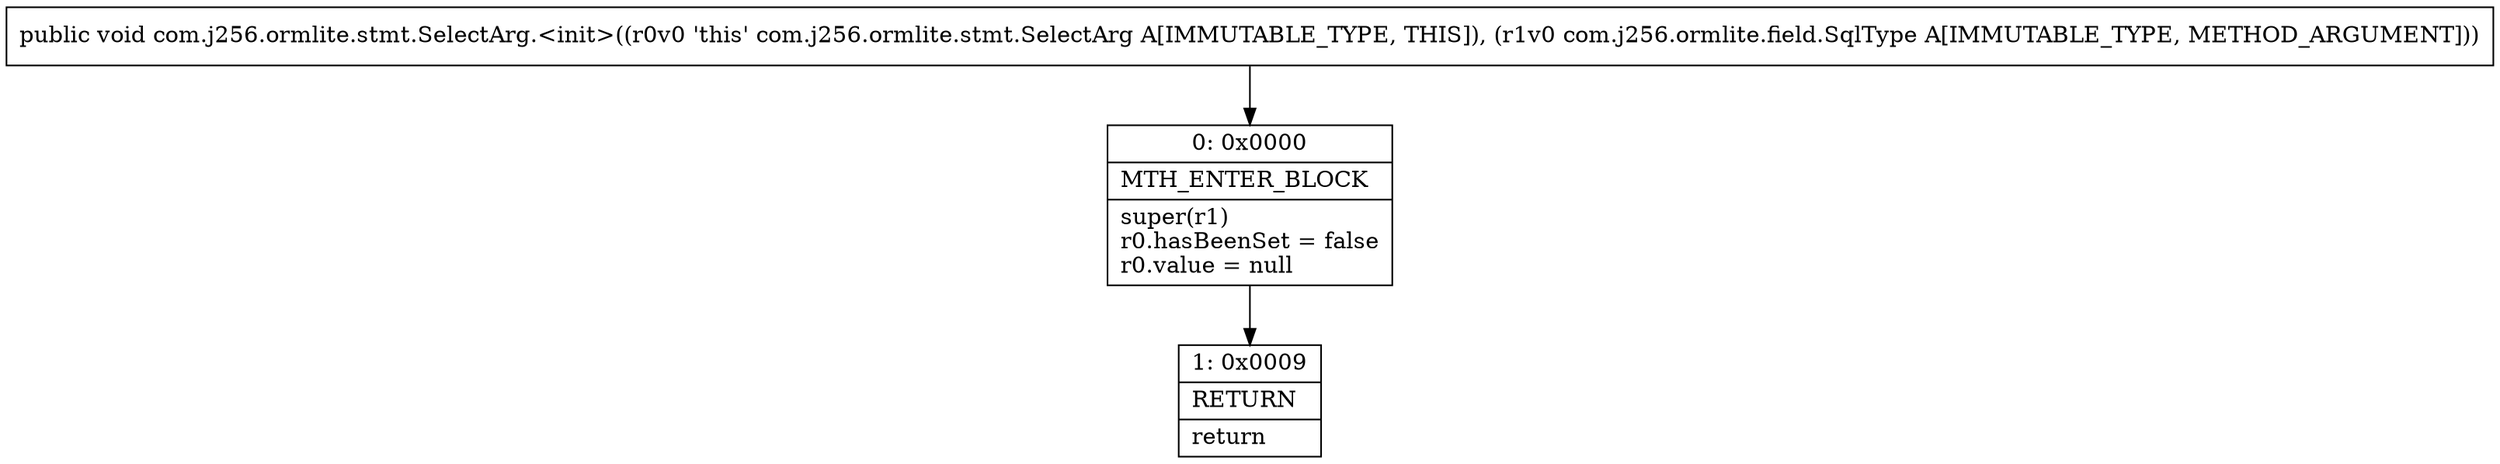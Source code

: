 digraph "CFG forcom.j256.ormlite.stmt.SelectArg.\<init\>(Lcom\/j256\/ormlite\/field\/SqlType;)V" {
Node_0 [shape=record,label="{0\:\ 0x0000|MTH_ENTER_BLOCK\l|super(r1)\lr0.hasBeenSet = false\lr0.value = null\l}"];
Node_1 [shape=record,label="{1\:\ 0x0009|RETURN\l|return\l}"];
MethodNode[shape=record,label="{public void com.j256.ormlite.stmt.SelectArg.\<init\>((r0v0 'this' com.j256.ormlite.stmt.SelectArg A[IMMUTABLE_TYPE, THIS]), (r1v0 com.j256.ormlite.field.SqlType A[IMMUTABLE_TYPE, METHOD_ARGUMENT])) }"];
MethodNode -> Node_0;
Node_0 -> Node_1;
}

